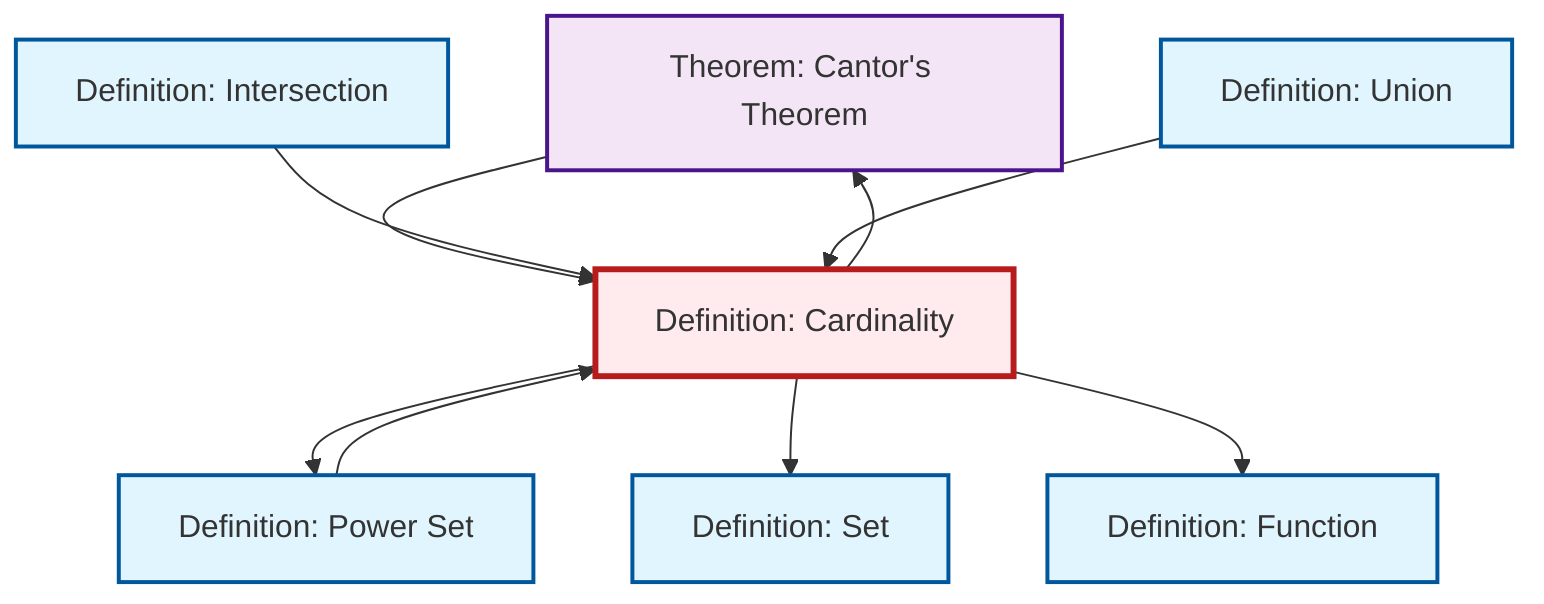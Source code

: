 graph TD
    classDef definition fill:#e1f5fe,stroke:#01579b,stroke-width:2px
    classDef theorem fill:#f3e5f5,stroke:#4a148c,stroke-width:2px
    classDef axiom fill:#fff3e0,stroke:#e65100,stroke-width:2px
    classDef example fill:#e8f5e9,stroke:#1b5e20,stroke-width:2px
    classDef current fill:#ffebee,stroke:#b71c1c,stroke-width:3px
    thm-cantor["Theorem: Cantor's Theorem"]:::theorem
    def-power-set["Definition: Power Set"]:::definition
    def-function["Definition: Function"]:::definition
    def-cardinality["Definition: Cardinality"]:::definition
    def-intersection["Definition: Intersection"]:::definition
    def-set["Definition: Set"]:::definition
    def-union["Definition: Union"]:::definition
    def-cardinality --> def-power-set
    def-cardinality --> def-set
    def-cardinality --> thm-cantor
    thm-cantor --> def-cardinality
    def-power-set --> def-cardinality
    def-cardinality --> def-function
    def-intersection --> def-cardinality
    def-union --> def-cardinality
    class def-cardinality current